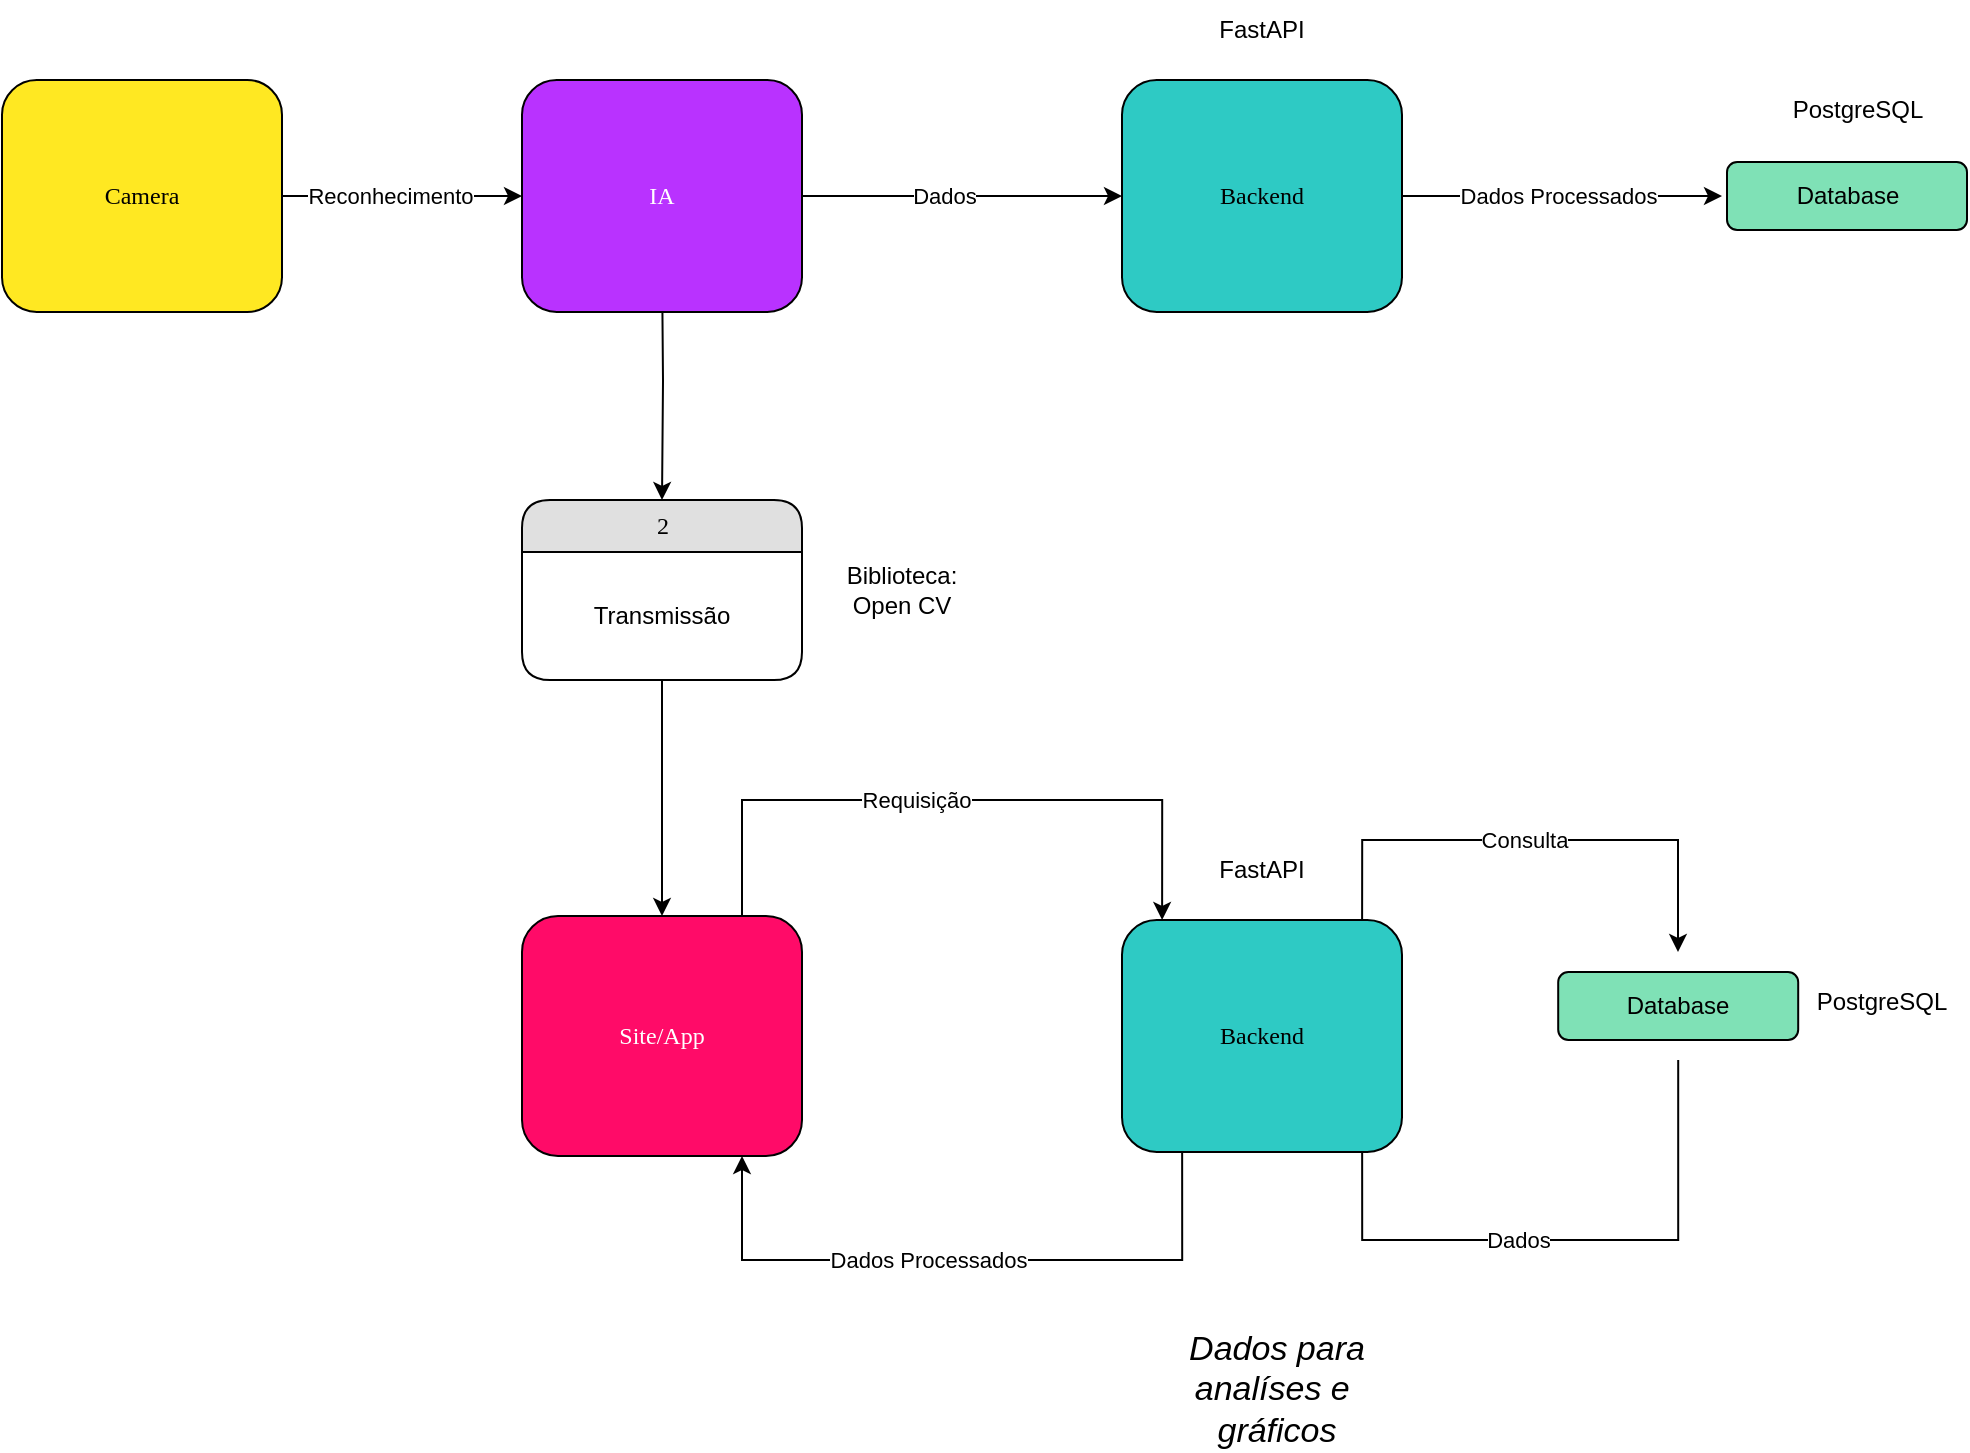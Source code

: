 <mxfile version="26.1.2">
  <diagram name="Page-1" id="52a04d89-c75d-2922-d76d-85b35f80e030">
    <mxGraphModel dx="1750" dy="883" grid="1" gridSize="10" guides="1" tooltips="1" connect="1" arrows="1" fold="1" page="1" pageScale="1" pageWidth="1100" pageHeight="850" background="none" math="0" shadow="0">
      <root>
        <mxCell id="0" />
        <mxCell id="1" parent="0" />
        <mxCell id="lRav8HB0Zqkx85ylH6ax-5" style="edgeStyle=orthogonalEdgeStyle;rounded=0;orthogonalLoop=1;jettySize=auto;html=1;entryX=0;entryY=0.5;entryDx=0;entryDy=0;" parent="1" source="lRav8HB0Zqkx85ylH6ax-1" target="mAjwHi3kne7VpVkRWlFG-3" edge="1">
          <mxGeometry relative="1" as="geometry">
            <mxPoint x="310" y="608" as="targetPoint" />
          </mxGeometry>
        </mxCell>
        <mxCell id="lRav8HB0Zqkx85ylH6ax-10" value="Reconhecimento" style="edgeLabel;html=1;align=center;verticalAlign=middle;resizable=0;points=[];" parent="lRav8HB0Zqkx85ylH6ax-5" vertex="1" connectable="0">
          <mxGeometry x="0.149" y="2" relative="1" as="geometry">
            <mxPoint x="-15" y="2" as="offset" />
          </mxGeometry>
        </mxCell>
        <mxCell id="lRav8HB0Zqkx85ylH6ax-1" value="Camera" style="whiteSpace=wrap;html=1;rounded=1;shadow=0;comic=0;labelBackgroundColor=none;strokeWidth=1;fontFamily=Verdana;fontSize=12;align=center;fillColor=#FFE822;strokeColor=default;" parent="1" vertex="1">
          <mxGeometry x="40" y="550" width="140" height="116" as="geometry" />
        </mxCell>
        <mxCell id="lRav8HB0Zqkx85ylH6ax-25" style="edgeStyle=orthogonalEdgeStyle;rounded=0;orthogonalLoop=1;jettySize=auto;html=1;entryX=0.5;entryY=0;entryDx=0;entryDy=0;" parent="1" target="lRav8HB0Zqkx85ylH6ax-21" edge="1">
          <mxGeometry relative="1" as="geometry">
            <mxPoint x="370" y="640.0" as="sourcePoint" />
          </mxGeometry>
        </mxCell>
        <mxCell id="lRav8HB0Zqkx85ylH6ax-11" style="edgeStyle=orthogonalEdgeStyle;rounded=0;orthogonalLoop=1;jettySize=auto;html=1;" parent="1" edge="1">
          <mxGeometry relative="1" as="geometry">
            <mxPoint x="430" y="608" as="sourcePoint" />
            <mxPoint x="600" y="608" as="targetPoint" />
          </mxGeometry>
        </mxCell>
        <mxCell id="lRav8HB0Zqkx85ylH6ax-12" value="Dados" style="edgeLabel;html=1;align=center;verticalAlign=middle;resizable=0;points=[];" parent="lRav8HB0Zqkx85ylH6ax-11" vertex="1" connectable="0">
          <mxGeometry x="0.088" y="1" relative="1" as="geometry">
            <mxPoint x="-12" y="1" as="offset" />
          </mxGeometry>
        </mxCell>
        <mxCell id="lRav8HB0Zqkx85ylH6ax-15" style="edgeStyle=orthogonalEdgeStyle;rounded=0;orthogonalLoop=1;jettySize=auto;html=1;exitX=1;exitY=0.5;exitDx=0;exitDy=0;entryX=0;entryY=0.5;entryDx=0;entryDy=0;" parent="1" edge="1">
          <mxGeometry relative="1" as="geometry">
            <mxPoint x="900" y="608.0" as="targetPoint" />
            <mxPoint x="740" y="608" as="sourcePoint" />
          </mxGeometry>
        </mxCell>
        <mxCell id="lRav8HB0Zqkx85ylH6ax-17" value="FastAPI" style="text;html=1;align=center;verticalAlign=middle;whiteSpace=wrap;rounded=0;" parent="1" vertex="1">
          <mxGeometry x="640" y="510" width="60" height="30" as="geometry" />
        </mxCell>
        <mxCell id="lRav8HB0Zqkx85ylH6ax-26" style="edgeStyle=orthogonalEdgeStyle;rounded=0;orthogonalLoop=1;jettySize=auto;html=1;entryX=0.5;entryY=0;entryDx=0;entryDy=0;" parent="1" source="lRav8HB0Zqkx85ylH6ax-21" target="lRav8HB0Zqkx85ylH6ax-24" edge="1">
          <mxGeometry relative="1" as="geometry" />
        </mxCell>
        <mxCell id="lRav8HB0Zqkx85ylH6ax-21" value="2" style="swimlane;html=1;fontStyle=0;childLayout=stackLayout;horizontal=1;startSize=26;fillColor=#e0e0e0;horizontalStack=0;resizeParent=1;resizeLast=0;collapsible=1;marginBottom=0;swimlaneFillColor=#ffffff;align=center;rounded=1;shadow=0;comic=0;labelBackgroundColor=none;strokeWidth=1;fontFamily=Verdana;fontSize=12;arcSize=18;" parent="1" vertex="1">
          <mxGeometry x="300" y="760" width="140" height="90" as="geometry" />
        </mxCell>
        <mxCell id="lRav8HB0Zqkx85ylH6ax-22" value="Transmissão" style="text;html=1;strokeColor=none;fillColor=none;spacingLeft=4;spacingRight=4;whiteSpace=wrap;overflow=hidden;rotatable=0;points=[[0,0.5],[1,0.5]];portConstraint=eastwest;align=center;rounded=1;verticalAlign=middle;" parent="lRav8HB0Zqkx85ylH6ax-21" vertex="1">
          <mxGeometry y="26" width="140" height="64" as="geometry" />
        </mxCell>
        <mxCell id="lRav8HB0Zqkx85ylH6ax-23" value="Biblioteca: Open CV" style="text;html=1;align=center;verticalAlign=middle;whiteSpace=wrap;rounded=0;" parent="1" vertex="1">
          <mxGeometry x="460" y="790" width="60" height="30" as="geometry" />
        </mxCell>
        <mxCell id="lRav8HB0Zqkx85ylH6ax-33" style="edgeStyle=orthogonalEdgeStyle;rounded=0;orthogonalLoop=1;jettySize=auto;html=1;" parent="1" source="lRav8HB0Zqkx85ylH6ax-24" edge="1">
          <mxGeometry relative="1" as="geometry">
            <mxPoint x="470" y="910" as="sourcePoint" />
            <mxPoint x="620.059" y="970.0" as="targetPoint" />
            <Array as="points">
              <mxPoint x="410" y="910" />
              <mxPoint x="620" y="910" />
            </Array>
          </mxGeometry>
        </mxCell>
        <mxCell id="lRav8HB0Zqkx85ylH6ax-34" value="Requisição" style="edgeLabel;html=1;align=center;verticalAlign=middle;resizable=0;points=[];" parent="lRav8HB0Zqkx85ylH6ax-33" vertex="1" connectable="0">
          <mxGeometry x="0.047" y="-1" relative="1" as="geometry">
            <mxPoint x="-27" y="-1" as="offset" />
          </mxGeometry>
        </mxCell>
        <mxCell id="lRav8HB0Zqkx85ylH6ax-24" value="Site/App" style="whiteSpace=wrap;html=1;rounded=1;shadow=0;comic=0;labelBackgroundColor=none;strokeWidth=1;fontFamily=Verdana;fontSize=12;align=center;fillColor=#FF0B68;strokeColor=default;fontColor=#FFFFFF;" parent="1" vertex="1">
          <mxGeometry x="300" y="968" width="140" height="120" as="geometry" />
        </mxCell>
        <mxCell id="lRav8HB0Zqkx85ylH6ax-27" value="Dados Processados" style="edgeLabel;html=1;align=center;verticalAlign=middle;resizable=0;points=[];" parent="1" vertex="1" connectable="0">
          <mxGeometry x="818.095" y="608.0" as="geometry" />
        </mxCell>
        <mxCell id="lRav8HB0Zqkx85ylH6ax-29" value="PostgreSQL" style="text;html=1;align=center;verticalAlign=middle;whiteSpace=wrap;rounded=0;" parent="1" vertex="1">
          <mxGeometry x="938.1" y="550" width="60" height="30" as="geometry" />
        </mxCell>
        <mxCell id="lRav8HB0Zqkx85ylH6ax-42" style="edgeStyle=orthogonalEdgeStyle;rounded=0;orthogonalLoop=1;jettySize=auto;html=1;" parent="1" source="lRav8HB0Zqkx85ylH6ax-53" edge="1">
          <mxGeometry relative="1" as="geometry">
            <mxPoint x="873" y="1060" as="sourcePoint" />
            <Array as="points">
              <mxPoint x="878" y="1130" />
              <mxPoint x="720" y="1130" />
            </Array>
            <mxPoint x="720.059" y="1060.0" as="targetPoint" />
          </mxGeometry>
        </mxCell>
        <mxCell id="lRav8HB0Zqkx85ylH6ax-45" value="Dados" style="edgeLabel;html=1;align=center;verticalAlign=middle;resizable=0;points=[];" parent="lRav8HB0Zqkx85ylH6ax-42" vertex="1" connectable="0">
          <mxGeometry x="0.07" relative="1" as="geometry">
            <mxPoint as="offset" />
          </mxGeometry>
        </mxCell>
        <mxCell id="lRav8HB0Zqkx85ylH6ax-37" value="Dados para analíses e&amp;nbsp; gráficos" style="text;html=1;align=center;verticalAlign=middle;whiteSpace=wrap;rounded=0;fontSize=17;fontStyle=2" parent="1" vertex="1">
          <mxGeometry x="615" y="1190" width="125" height="30" as="geometry" />
        </mxCell>
        <mxCell id="lRav8HB0Zqkx85ylH6ax-43" style="edgeStyle=orthogonalEdgeStyle;rounded=0;orthogonalLoop=1;jettySize=auto;html=1;" parent="1" target="lRav8HB0Zqkx85ylH6ax-24" edge="1">
          <mxGeometry relative="1" as="geometry">
            <Array as="points">
              <mxPoint x="630" y="1140" />
              <mxPoint x="410" y="1140" />
            </Array>
            <mxPoint x="630.059" y="1060.0" as="sourcePoint" />
            <mxPoint x="380" y="1150" as="targetPoint" />
          </mxGeometry>
        </mxCell>
        <mxCell id="lRav8HB0Zqkx85ylH6ax-46" value="Dados Processados" style="edgeLabel;html=1;align=center;verticalAlign=middle;resizable=0;points=[];" parent="lRav8HB0Zqkx85ylH6ax-43" vertex="1" connectable="0">
          <mxGeometry x="0.042" y="1" relative="1" as="geometry">
            <mxPoint x="-24" y="-1" as="offset" />
          </mxGeometry>
        </mxCell>
        <mxCell id="lRav8HB0Zqkx85ylH6ax-41" style="edgeStyle=orthogonalEdgeStyle;rounded=0;orthogonalLoop=1;jettySize=auto;html=1;" parent="1" target="lRav8HB0Zqkx85ylH6ax-53" edge="1">
          <mxGeometry relative="1" as="geometry">
            <mxPoint x="874" y="1000" as="targetPoint" />
            <Array as="points">
              <mxPoint x="720" y="930" />
              <mxPoint x="878" y="930" />
            </Array>
            <mxPoint x="720.059" y="970.0" as="sourcePoint" />
          </mxGeometry>
        </mxCell>
        <mxCell id="lRav8HB0Zqkx85ylH6ax-44" value="Consulta" style="edgeLabel;html=1;align=center;verticalAlign=middle;resizable=0;points=[];" parent="lRav8HB0Zqkx85ylH6ax-41" vertex="1" connectable="0">
          <mxGeometry x="0.159" relative="1" as="geometry">
            <mxPoint x="-26" as="offset" />
          </mxGeometry>
        </mxCell>
        <mxCell id="lRav8HB0Zqkx85ylH6ax-47" value="FastAPI" style="text;html=1;align=center;verticalAlign=middle;whiteSpace=wrap;rounded=0;" parent="1" vertex="1">
          <mxGeometry x="640" y="930" width="60" height="30" as="geometry" />
        </mxCell>
        <mxCell id="lRav8HB0Zqkx85ylH6ax-48" value="PostgreSQL" style="text;html=1;align=center;verticalAlign=middle;whiteSpace=wrap;rounded=0;" parent="1" vertex="1">
          <mxGeometry x="950" y="996" width="60" height="30" as="geometry" />
        </mxCell>
        <mxCell id="lRav8HB0Zqkx85ylH6ax-53" value="Database" style="rounded=1;whiteSpace=wrap;html=1;fillColor=#7FE1B6;perimeterSpacing=10;" parent="1" vertex="1">
          <mxGeometry x="818.1" y="996" width="120" height="34" as="geometry" />
        </mxCell>
        <mxCell id="lRav8HB0Zqkx85ylH6ax-55" value="Database" style="rounded=1;whiteSpace=wrap;html=1;fillColor=#7FE1B6;" parent="1" vertex="1">
          <mxGeometry x="902.5" y="591" width="120" height="34" as="geometry" />
        </mxCell>
        <mxCell id="mAjwHi3kne7VpVkRWlFG-3" value="IA" style="whiteSpace=wrap;html=1;rounded=1;shadow=0;comic=0;labelBackgroundColor=none;strokeWidth=1;fontFamily=Verdana;fontSize=12;align=center;fillColor=#B932FF;strokeColor=#000000;fontColor=#FFFFFF;fontStyle=0" vertex="1" parent="1">
          <mxGeometry x="300" y="550" width="140" height="116" as="geometry" />
        </mxCell>
        <mxCell id="mAjwHi3kne7VpVkRWlFG-4" value="Backend" style="whiteSpace=wrap;html=1;rounded=1;shadow=0;comic=0;labelBackgroundColor=none;strokeWidth=1;fontFamily=Verdana;fontSize=12;align=center;fillColor=light-dark(#2ECAC4,#EB77FF);strokeColor=#000000;fontColor=#000000;fontStyle=0;fillStyle=solid;" vertex="1" parent="1">
          <mxGeometry x="600" y="550" width="140" height="116" as="geometry" />
        </mxCell>
        <mxCell id="mAjwHi3kne7VpVkRWlFG-5" value="Backend" style="whiteSpace=wrap;html=1;rounded=1;shadow=0;comic=0;labelBackgroundColor=none;strokeWidth=1;fontFamily=Verdana;fontSize=12;align=center;fillColor=light-dark(#2ECAC4,#EB77FF);strokeColor=#000000;fontColor=#000000;fontStyle=0;fillStyle=solid;" vertex="1" parent="1">
          <mxGeometry x="600" y="970" width="140" height="116" as="geometry" />
        </mxCell>
      </root>
    </mxGraphModel>
  </diagram>
</mxfile>
